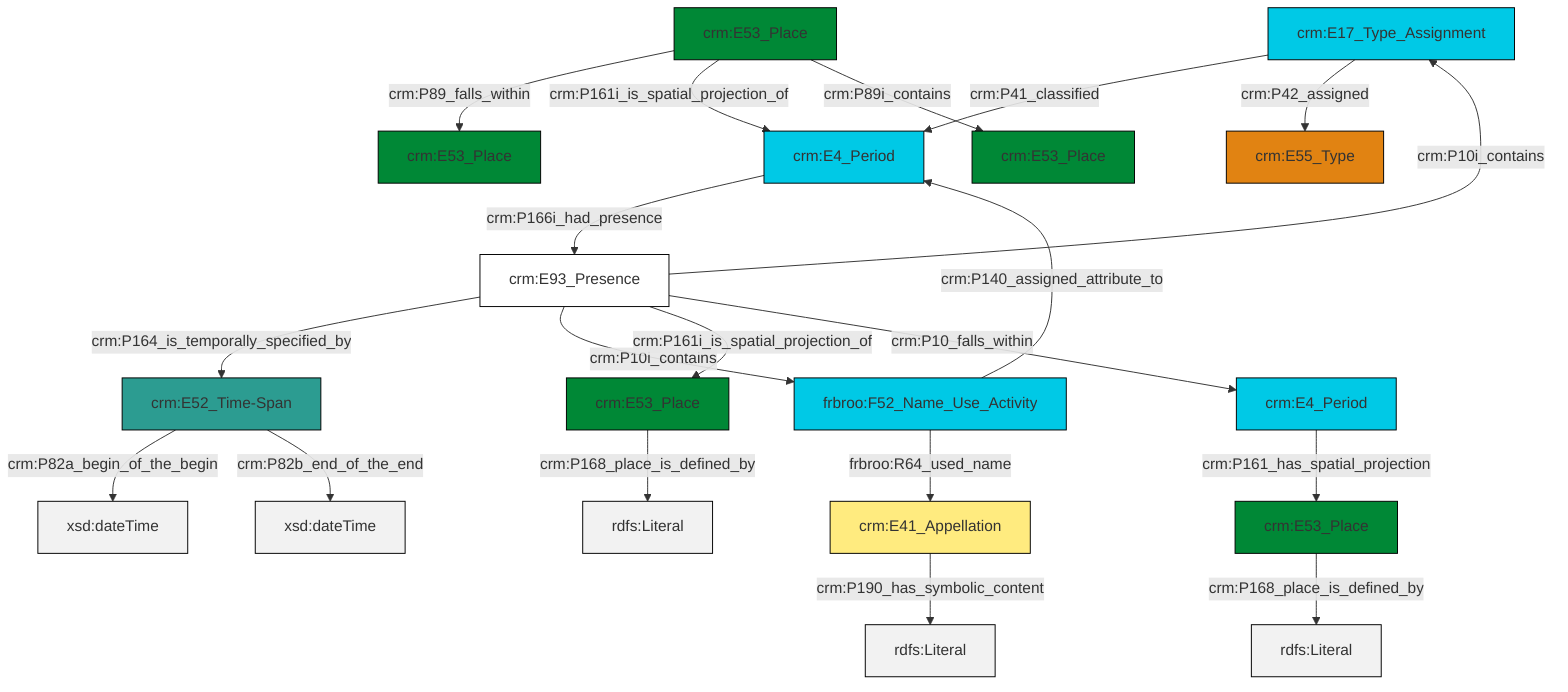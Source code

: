 graph TD
classDef Literal fill:#f2f2f2,stroke:#000000;
classDef CRM_Entity fill:#FFFFFF,stroke:#000000;
classDef Temporal_Entity fill:#00C9E6, stroke:#000000;
classDef Type fill:#E18312, stroke:#000000;
classDef Time-Span fill:#2C9C91, stroke:#000000;
classDef Appellation fill:#FFEB7F, stroke:#000000;
classDef Place fill:#008836, stroke:#000000;
classDef Persistent_Item fill:#B266B2, stroke:#000000;
classDef Conceptual_Object fill:#FFD700, stroke:#000000;
classDef Physical_Thing fill:#D2B48C, stroke:#000000;
classDef Actor fill:#f58aad, stroke:#000000;
classDef PC_Classes fill:#4ce600, stroke:#000000;
classDef Multi fill:#cccccc,stroke:#000000;

0["crm:E17_Type_Assignment"]:::Temporal_Entity -->|crm:P41_classified| 1["crm:E4_Period"]:::Temporal_Entity
2["crm:E41_Appellation"]:::Appellation -->|crm:P190_has_symbolic_content| 3[rdfs:Literal]:::Literal
6["crm:E93_Presence"]:::CRM_Entity -->|crm:P10i_contains| 0["crm:E17_Type_Assignment"]:::Temporal_Entity
7["crm:E53_Place"]:::Place -->|crm:P89_falls_within| 8["crm:E53_Place"]:::Place
4["frbroo:F52_Name_Use_Activity"]:::Temporal_Entity -->|crm:P140_assigned_attribute_to| 1["crm:E4_Period"]:::Temporal_Entity
0["crm:E17_Type_Assignment"]:::Temporal_Entity -->|crm:P42_assigned| 11["crm:E55_Type"]:::Type
6["crm:E93_Presence"]:::CRM_Entity -->|crm:P164_is_temporally_specified_by| 13["crm:E52_Time-Span"]:::Time-Span
1["crm:E4_Period"]:::Temporal_Entity -->|crm:P166i_had_presence| 6["crm:E93_Presence"]:::CRM_Entity
6["crm:E93_Presence"]:::CRM_Entity -->|crm:P10i_contains| 4["frbroo:F52_Name_Use_Activity"]:::Temporal_Entity
7["crm:E53_Place"]:::Place -->|crm:P161i_is_spatial_projection_of| 1["crm:E4_Period"]:::Temporal_Entity
13["crm:E52_Time-Span"]:::Time-Span -->|crm:P82a_begin_of_the_begin| 16[xsd:dateTime]:::Literal
7["crm:E53_Place"]:::Place -->|crm:P89i_contains| 17["crm:E53_Place"]:::Place
9["crm:E53_Place"]:::Place -->|crm:P168_place_is_defined_by| 18[rdfs:Literal]:::Literal
6["crm:E93_Presence"]:::CRM_Entity -->|crm:P161i_is_spatial_projection_of| 9["crm:E53_Place"]:::Place
4["frbroo:F52_Name_Use_Activity"]:::Temporal_Entity -->|frbroo:R64_used_name| 2["crm:E41_Appellation"]:::Appellation
20["crm:E4_Period"]:::Temporal_Entity -->|crm:P161_has_spatial_projection| 22["crm:E53_Place"]:::Place
13["crm:E52_Time-Span"]:::Time-Span -->|crm:P82b_end_of_the_end| 26[xsd:dateTime]:::Literal
22["crm:E53_Place"]:::Place -->|crm:P168_place_is_defined_by| 28[rdfs:Literal]:::Literal
6["crm:E93_Presence"]:::CRM_Entity -->|crm:P10_falls_within| 20["crm:E4_Period"]:::Temporal_Entity
